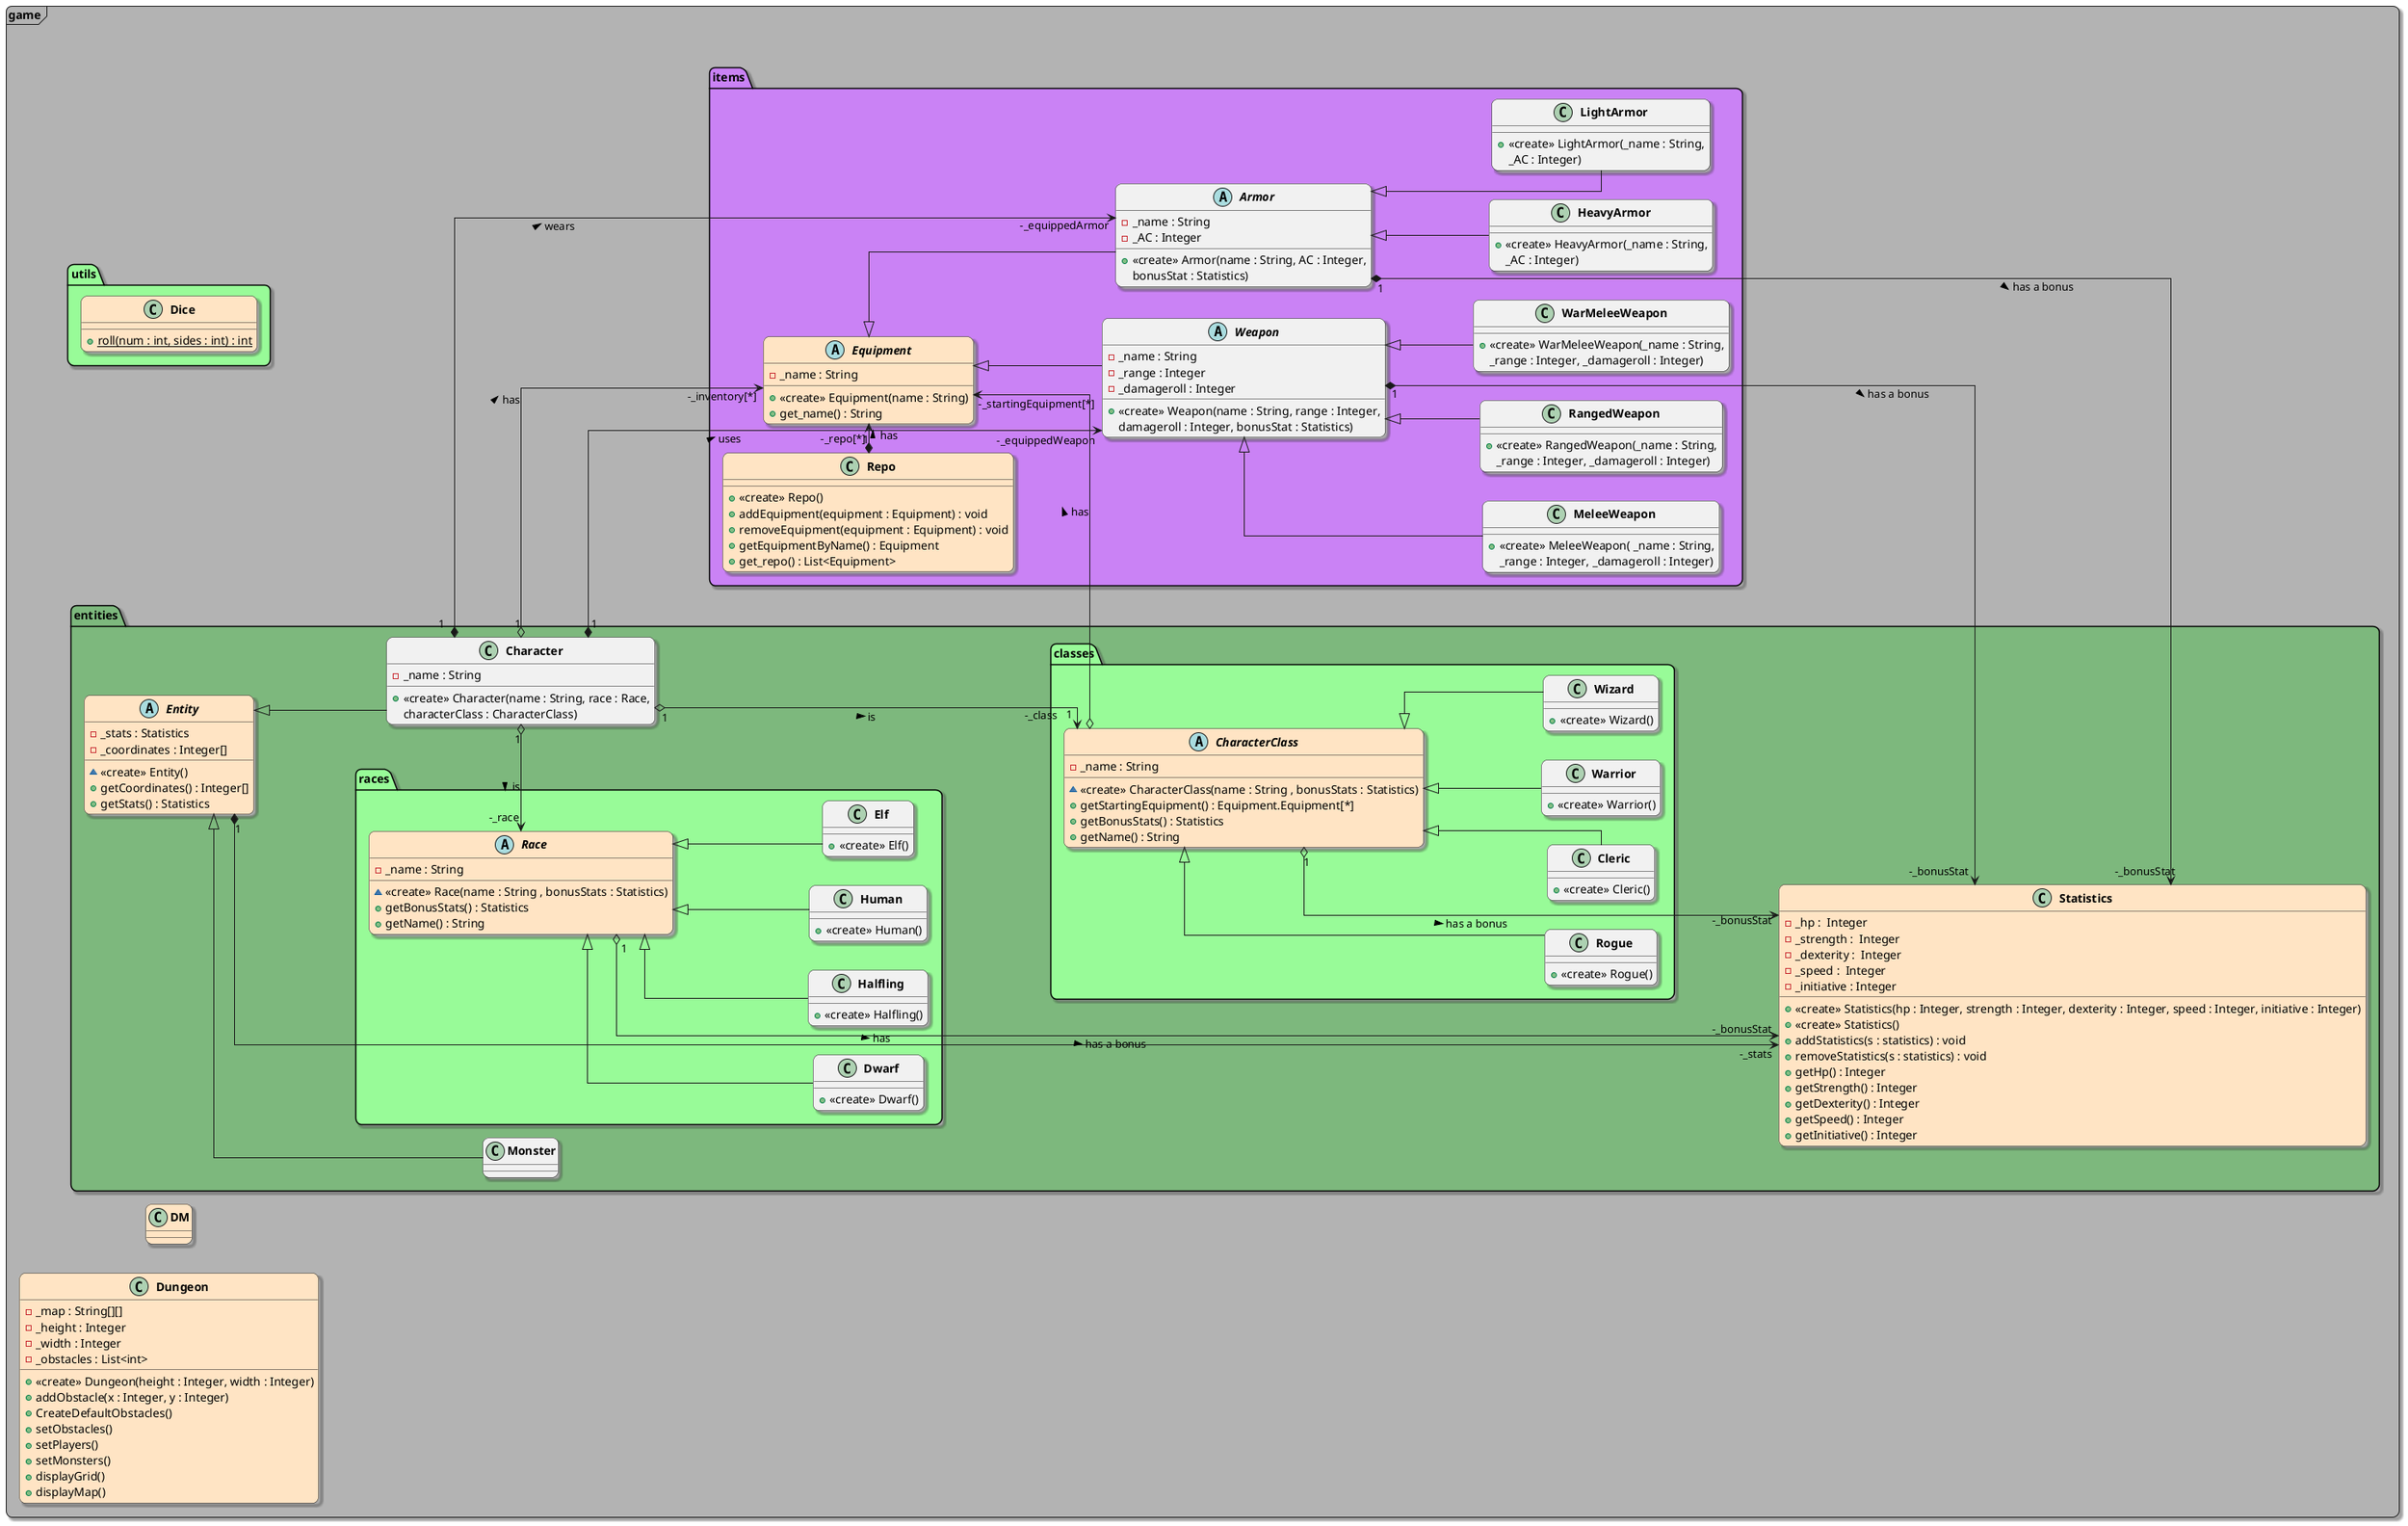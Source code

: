 @startuml

left to right direction
skinparam classfontStyle bold
skinparam shadowing true

skinparam defaultFontName "Century Gothic"

skinparam roundcorner 15

skinparam linetype ortho


package "game" <<frame>> #b3b3b3  {

package utils #palegreen{
        class Dice #Bisque {
        + {static} roll(num : int, sides : int) : int
    }
  }

  class DM #Bisque
  class Dungeon #Bisque {
    - _map : String[][]
    - _height : Integer
    - _width : Integer
    - _obstacles : List<int>
    + <<create>> Dungeon(height : Integer, width : Integer)
    + addObstacle(x : Integer, y : Integer)
    + CreateDefaultObstacles()
    + setObstacles()
    + setPlayers()
    + setMonsters()
    + displayGrid()
    + displayMap()

  }
  package entities #7db87d{
    package classes #palegreen{
        abstract class CharacterClass #Bisque {
        - _name : String
        ~ <<create>> CharacterClass(name : String , bonusStats : Statistics)
        + getStartingEquipment() : Equipment.Equipment[*]
        + getBonusStats() : Statistics
        + getName() : String
        }
        class Rogue extends CharacterClass {
        + <<create>> Rogue()
        }
        class Cleric extends CharacterClass {
        + <<create>> Cleric()
        }
        class Warrior extends CharacterClass {
        + <<create>> Warrior()
        }
        class Wizard extends CharacterClass {
        + <<create>> Wizard()
        }
    }
    package races #palegreen{
        abstract class Race #Bisque {
        - _name : String
        ~ <<create>> Race(name : String , bonusStats : Statistics)
        + getBonusStats() : Statistics
        + getName() : String
        }
        class Human extends Race {
        + <<create>> Human()
        }
        class Elf extends Race {
        + <<create>> Elf()
        }
        class Dwarf extends Race {
        + <<create>> Dwarf()
        }
        class Halfling extends Race {
        + <<create>> Halfling()
        }
    }


    abstract class Entity #Bisque {
        -_stats : Statistics
        - _coordinates : Integer[]
        ~ <<create>> Entity()
        + getCoordinates() : Integer[]
        + getStats() : Statistics
    }

    class Monster extends Entity {
    }

    class Character extends Entity {
        - _name : String
        + <<create>> Character(name : String, race : Race,
         characterClass : CharacterClass)
    }
    class Statistics #Bisque {
        -_hp :  Integer
        -_strength :  Integer
        -_dexterity :  Integer
        -_speed :  Integer
        -_initiative : Integer
        + <<create>> Statistics(hp : Integer, strength : Integer, dexterity : Integer, speed : Integer, initiative : Integer)
        + <<create>> Statistics()
        + addStatistics(s : statistics) : void
        + removeStatistics(s : statistics) : void
        + getHp() : Integer
        + getStrength() : Integer
        + getDexterity() : Integer
        + getSpeed() : Integer
        + getInitiative() : Integer

    }
  }
  package items #ca82f5 {
    abstract class Equipment #Bisque {
    - _name : String
    + <<create>> Equipment(name : String)
    + get_name() : String
    }
    class Repo #Bisque {
    + <<create>> Repo()
    + addEquipment(equipment : Equipment) : void
    + removeEquipment(equipment : Equipment) : void
    + getEquipmentByName() : Equipment
    + get_repo() : List<Equipment>

    }
    abstract class Weapon extends Equipment {
    - _name : String
    - _range : Integer
    - _damageroll : Integer
    + <<create>> Weapon(name : String, range : Integer,
     damageroll : Integer, bonusStat : Statistics)
    }
    abstract class Armor extends Equipment {
    - _name : String
    - _AC : Integer
    + <<create>> Armor(name : String, AC : Integer,
     bonusStat : Statistics)
    }

    class MeleeWeapon extends Weapon {
    + <<create>> MeleeWeapon( _name : String,
    _range : Integer, _damageroll : Integer)
    }
    class RangedWeapon extends Weapon {
    + <<create>> RangedWeapon(_name : String,
    _range : Integer, _damageroll : Integer)
    }
    class WarMeleeWeapon extends Weapon {
    + <<create>> WarMeleeWeapon(_name : String,
     _range : Integer, _damageroll : Integer)
    }
    class LightArmor extends Armor {
    + <<create>> LightArmor(_name : String,
     _AC : Integer)
    }
    class HeavyArmor extends Armor {
    + <<create>> HeavyArmor(_name : String,
     _AC : Integer)
    }



  }

'Links


  entities.Entity "1"  *---> "-_stats" entities.Statistics : "> has"

  Character "1"  o---> "-_class" entities.classes.CharacterClass : "> is"
  Character "1"  o-> "-_race" entities.races.Race : "> is"
  Character "1"  o---> "-_inventory[*]" items.Equipment : "> has"
  Character "1"  *--> "-_equippedWeapon" items.Weapon : "> uses"
  Character "1"  *--> "-_equippedArmor" items.Armor : "> wears"


  CharacterClass "1"  o---> "-_startingEquipment[*]" items.Equipment : "> has"
  CharacterClass "1"  o---> "-_bonusStat" entities.Statistics : "> has a bonus"


  Repo "1"  *-> "-_repo[*]" items.Equipment : "> has"

  Armor "1" *---> "-_bonusStat" entities.Statistics : "> has a bonus"
  Weapon "1" *---> "-_bonusStat" entities.Statistics : "> has a bonus"


  Race "1"  o--> "-_bonusStat" entities.Statistics : "> has a bonus"
 }

@enduml